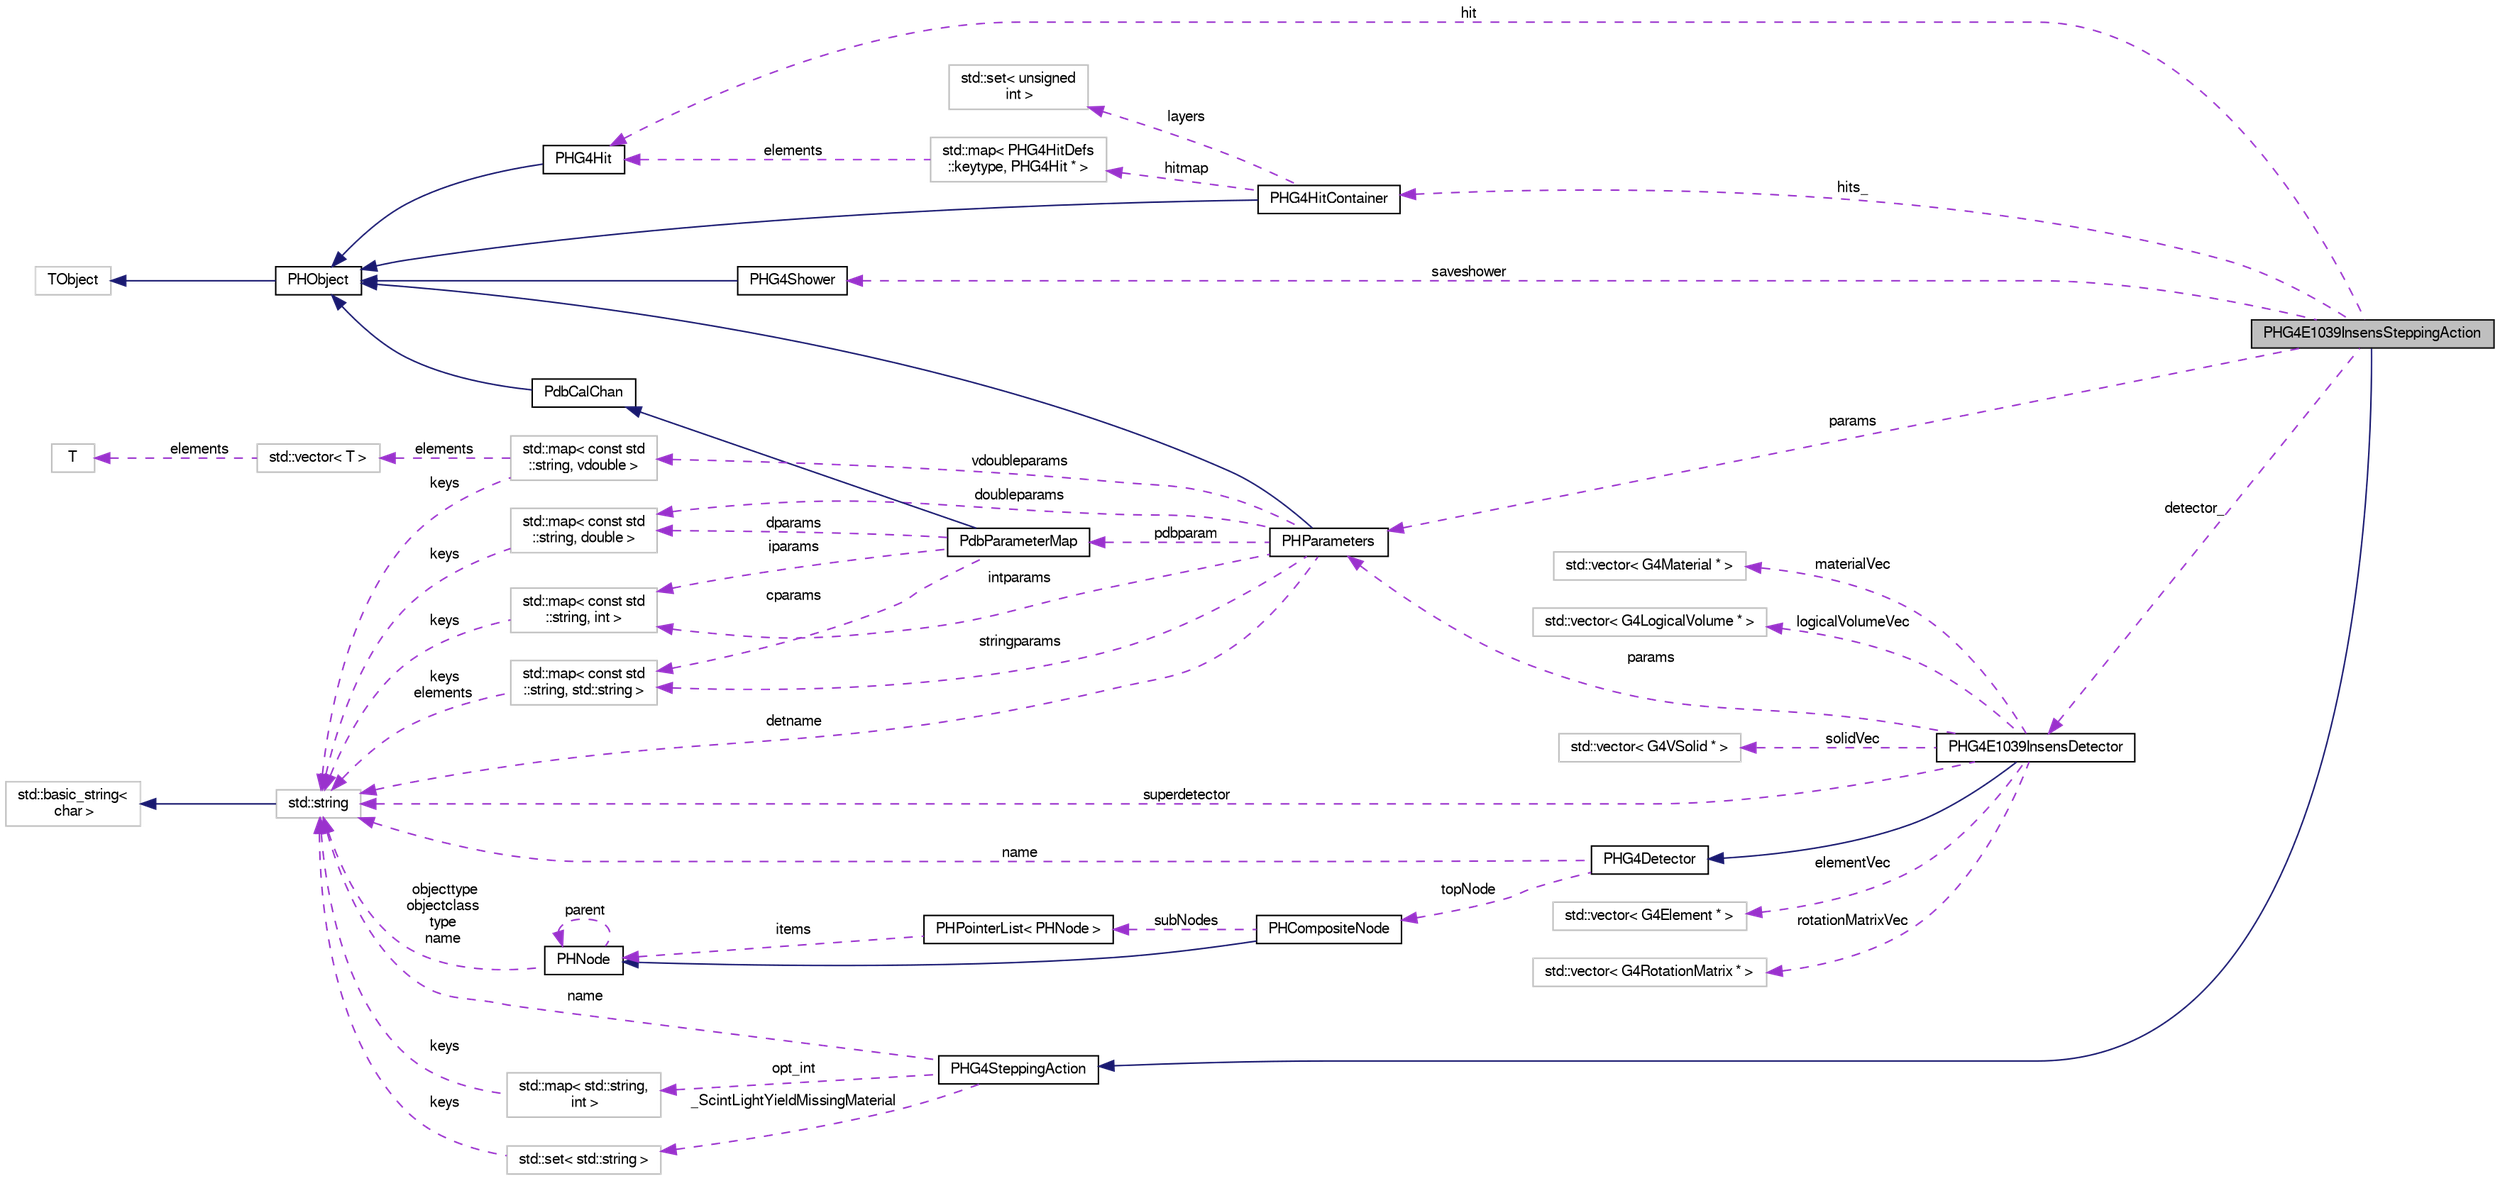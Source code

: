 digraph "PHG4E1039InsensSteppingAction"
{
  bgcolor="transparent";
  edge [fontname="FreeSans",fontsize="10",labelfontname="FreeSans",labelfontsize="10"];
  node [fontname="FreeSans",fontsize="10",shape=record];
  rankdir="LR";
  Node1 [label="PHG4E1039InsensSteppingAction",height=0.2,width=0.4,color="black", fillcolor="grey75", style="filled" fontcolor="black"];
  Node2 -> Node1 [dir="back",color="midnightblue",fontsize="10",style="solid",fontname="FreeSans"];
  Node2 [label="PHG4SteppingAction",height=0.2,width=0.4,color="black",URL="$df/d3f/classPHG4SteppingAction.html"];
  Node3 -> Node2 [dir="back",color="darkorchid3",fontsize="10",style="dashed",label=" opt_int" ,fontname="FreeSans"];
  Node3 [label="std::map\< std::string,\l int \>",height=0.2,width=0.4,color="grey75"];
  Node4 -> Node3 [dir="back",color="darkorchid3",fontsize="10",style="dashed",label=" keys" ,fontname="FreeSans"];
  Node4 [label="std::string",height=0.2,width=0.4,color="grey75",tooltip="STL class. "];
  Node5 -> Node4 [dir="back",color="midnightblue",fontsize="10",style="solid",fontname="FreeSans"];
  Node5 [label="std::basic_string\<\l char \>",height=0.2,width=0.4,color="grey75",tooltip="STL class. "];
  Node6 -> Node2 [dir="back",color="darkorchid3",fontsize="10",style="dashed",label=" _ScintLightYieldMissingMaterial" ,fontname="FreeSans"];
  Node6 [label="std::set\< std::string \>",height=0.2,width=0.4,color="grey75"];
  Node4 -> Node6 [dir="back",color="darkorchid3",fontsize="10",style="dashed",label=" keys" ,fontname="FreeSans"];
  Node4 -> Node2 [dir="back",color="darkorchid3",fontsize="10",style="dashed",label=" name" ,fontname="FreeSans"];
  Node7 -> Node1 [dir="back",color="darkorchid3",fontsize="10",style="dashed",label=" saveshower" ,fontname="FreeSans"];
  Node7 [label="PHG4Shower",height=0.2,width=0.4,color="black",URL="$db/d88/classPHG4Shower.html"];
  Node8 -> Node7 [dir="back",color="midnightblue",fontsize="10",style="solid",fontname="FreeSans"];
  Node8 [label="PHObject",height=0.2,width=0.4,color="black",URL="$d9/d24/classPHObject.html"];
  Node9 -> Node8 [dir="back",color="midnightblue",fontsize="10",style="solid",fontname="FreeSans"];
  Node9 [label="TObject",height=0.2,width=0.4,color="grey75"];
  Node10 -> Node1 [dir="back",color="darkorchid3",fontsize="10",style="dashed",label=" hit" ,fontname="FreeSans"];
  Node10 [label="PHG4Hit",height=0.2,width=0.4,color="black",URL="$d3/d9e/classPHG4Hit.html"];
  Node8 -> Node10 [dir="back",color="midnightblue",fontsize="10",style="solid",fontname="FreeSans"];
  Node11 -> Node1 [dir="back",color="darkorchid3",fontsize="10",style="dashed",label=" params" ,fontname="FreeSans"];
  Node11 [label="PHParameters",height=0.2,width=0.4,color="black",URL="$dd/dae/classPHParameters.html"];
  Node8 -> Node11 [dir="back",color="midnightblue",fontsize="10",style="solid",fontname="FreeSans"];
  Node12 -> Node11 [dir="back",color="darkorchid3",fontsize="10",style="dashed",label=" doubleparams" ,fontname="FreeSans"];
  Node12 [label="std::map\< const std\l::string, double \>",height=0.2,width=0.4,color="grey75"];
  Node4 -> Node12 [dir="back",color="darkorchid3",fontsize="10",style="dashed",label=" keys" ,fontname="FreeSans"];
  Node13 -> Node11 [dir="back",color="darkorchid3",fontsize="10",style="dashed",label=" intparams" ,fontname="FreeSans"];
  Node13 [label="std::map\< const std\l::string, int \>",height=0.2,width=0.4,color="grey75"];
  Node4 -> Node13 [dir="back",color="darkorchid3",fontsize="10",style="dashed",label=" keys" ,fontname="FreeSans"];
  Node14 -> Node11 [dir="back",color="darkorchid3",fontsize="10",style="dashed",label=" pdbparam" ,fontname="FreeSans"];
  Node14 [label="PdbParameterMap",height=0.2,width=0.4,color="black",URL="$d8/d21/classPdbParameterMap.html"];
  Node15 -> Node14 [dir="back",color="midnightblue",fontsize="10",style="solid",fontname="FreeSans"];
  Node15 [label="PdbCalChan",height=0.2,width=0.4,color="black",URL="$d6/d4b/classPdbCalChan.html"];
  Node8 -> Node15 [dir="back",color="midnightblue",fontsize="10",style="solid",fontname="FreeSans"];
  Node12 -> Node14 [dir="back",color="darkorchid3",fontsize="10",style="dashed",label=" dparams" ,fontname="FreeSans"];
  Node13 -> Node14 [dir="back",color="darkorchid3",fontsize="10",style="dashed",label=" iparams" ,fontname="FreeSans"];
  Node16 -> Node14 [dir="back",color="darkorchid3",fontsize="10",style="dashed",label=" cparams" ,fontname="FreeSans"];
  Node16 [label="std::map\< const std\l::string, std::string \>",height=0.2,width=0.4,color="grey75"];
  Node4 -> Node16 [dir="back",color="darkorchid3",fontsize="10",style="dashed",label=" keys\nelements" ,fontname="FreeSans"];
  Node16 -> Node11 [dir="back",color="darkorchid3",fontsize="10",style="dashed",label=" stringparams" ,fontname="FreeSans"];
  Node4 -> Node11 [dir="back",color="darkorchid3",fontsize="10",style="dashed",label=" detname" ,fontname="FreeSans"];
  Node17 -> Node11 [dir="back",color="darkorchid3",fontsize="10",style="dashed",label=" vdoubleparams" ,fontname="FreeSans"];
  Node17 [label="std::map\< const std\l::string, vdouble \>",height=0.2,width=0.4,color="grey75"];
  Node4 -> Node17 [dir="back",color="darkorchid3",fontsize="10",style="dashed",label=" keys" ,fontname="FreeSans"];
  Node18 -> Node17 [dir="back",color="darkorchid3",fontsize="10",style="dashed",label=" elements" ,fontname="FreeSans"];
  Node18 [label="std::vector\< T \>",height=0.2,width=0.4,color="grey75",tooltip="STL class. "];
  Node19 -> Node18 [dir="back",color="darkorchid3",fontsize="10",style="dashed",label=" elements" ,fontname="FreeSans"];
  Node19 [label="T",height=0.2,width=0.4,color="grey75"];
  Node20 -> Node1 [dir="back",color="darkorchid3",fontsize="10",style="dashed",label=" detector_" ,fontname="FreeSans"];
  Node20 [label="PHG4E1039InsensDetector",height=0.2,width=0.4,color="black",URL="$d5/dd4/classPHG4E1039InsensDetector.html"];
  Node21 -> Node20 [dir="back",color="midnightblue",fontsize="10",style="solid",fontname="FreeSans"];
  Node21 [label="PHG4Detector",height=0.2,width=0.4,color="black",URL="$d3/de7/classPHG4Detector.html",tooltip="base class for phenix detector creation "];
  Node4 -> Node21 [dir="back",color="darkorchid3",fontsize="10",style="dashed",label=" name" ,fontname="FreeSans"];
  Node22 -> Node21 [dir="back",color="darkorchid3",fontsize="10",style="dashed",label=" topNode" ,fontname="FreeSans"];
  Node22 [label="PHCompositeNode",height=0.2,width=0.4,color="black",URL="$d5/dca/classPHCompositeNode.html"];
  Node23 -> Node22 [dir="back",color="midnightblue",fontsize="10",style="solid",fontname="FreeSans"];
  Node23 [label="PHNode",height=0.2,width=0.4,color="black",URL="$dc/d82/classPHNode.html"];
  Node23 -> Node23 [dir="back",color="darkorchid3",fontsize="10",style="dashed",label=" parent" ,fontname="FreeSans"];
  Node4 -> Node23 [dir="back",color="darkorchid3",fontsize="10",style="dashed",label=" objecttype\nobjectclass\ntype\nname" ,fontname="FreeSans"];
  Node24 -> Node22 [dir="back",color="darkorchid3",fontsize="10",style="dashed",label=" subNodes" ,fontname="FreeSans"];
  Node24 [label="PHPointerList\< PHNode \>",height=0.2,width=0.4,color="black",URL="$d6/d86/classPHPointerList.html"];
  Node23 -> Node24 [dir="back",color="darkorchid3",fontsize="10",style="dashed",label=" items" ,fontname="FreeSans"];
  Node25 -> Node20 [dir="back",color="darkorchid3",fontsize="10",style="dashed",label=" elementVec" ,fontname="FreeSans"];
  Node25 [label="std::vector\< G4Element * \>",height=0.2,width=0.4,color="grey75"];
  Node26 -> Node20 [dir="back",color="darkorchid3",fontsize="10",style="dashed",label=" materialVec" ,fontname="FreeSans"];
  Node26 [label="std::vector\< G4Material * \>",height=0.2,width=0.4,color="grey75"];
  Node27 -> Node20 [dir="back",color="darkorchid3",fontsize="10",style="dashed",label=" logicalVolumeVec" ,fontname="FreeSans"];
  Node27 [label="std::vector\< G4LogicalVolume * \>",height=0.2,width=0.4,color="grey75"];
  Node28 -> Node20 [dir="back",color="darkorchid3",fontsize="10",style="dashed",label=" solidVec" ,fontname="FreeSans"];
  Node28 [label="std::vector\< G4VSolid * \>",height=0.2,width=0.4,color="grey75"];
  Node11 -> Node20 [dir="back",color="darkorchid3",fontsize="10",style="dashed",label=" params" ,fontname="FreeSans"];
  Node4 -> Node20 [dir="back",color="darkorchid3",fontsize="10",style="dashed",label=" superdetector" ,fontname="FreeSans"];
  Node29 -> Node20 [dir="back",color="darkorchid3",fontsize="10",style="dashed",label=" rotationMatrixVec" ,fontname="FreeSans"];
  Node29 [label="std::vector\< G4RotationMatrix * \>",height=0.2,width=0.4,color="grey75"];
  Node30 -> Node1 [dir="back",color="darkorchid3",fontsize="10",style="dashed",label=" hits_" ,fontname="FreeSans"];
  Node30 [label="PHG4HitContainer",height=0.2,width=0.4,color="black",URL="$d4/d30/classPHG4HitContainer.html"];
  Node8 -> Node30 [dir="back",color="midnightblue",fontsize="10",style="solid",fontname="FreeSans"];
  Node31 -> Node30 [dir="back",color="darkorchid3",fontsize="10",style="dashed",label=" layers" ,fontname="FreeSans"];
  Node31 [label="std::set\< unsigned\l int \>",height=0.2,width=0.4,color="grey75"];
  Node32 -> Node30 [dir="back",color="darkorchid3",fontsize="10",style="dashed",label=" hitmap" ,fontname="FreeSans"];
  Node32 [label="std::map\< PHG4HitDefs\l::keytype, PHG4Hit * \>",height=0.2,width=0.4,color="grey75"];
  Node10 -> Node32 [dir="back",color="darkorchid3",fontsize="10",style="dashed",label=" elements" ,fontname="FreeSans"];
}
